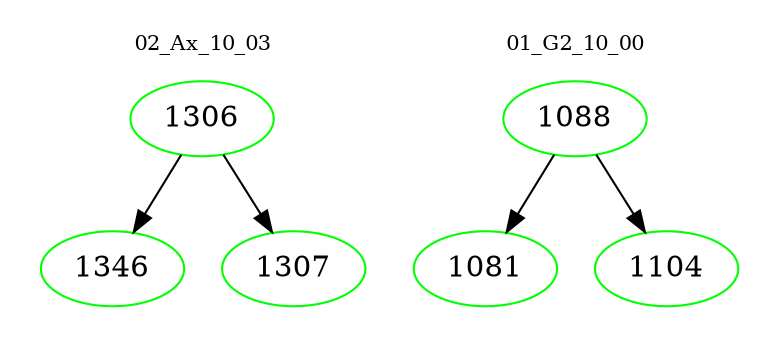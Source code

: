 digraph{
subgraph cluster_0 {
color = white
label = "02_Ax_10_03";
fontsize=10;
T0_1306 [label="1306", color="green"]
T0_1306 -> T0_1346 [color="black"]
T0_1346 [label="1346", color="green"]
T0_1306 -> T0_1307 [color="black"]
T0_1307 [label="1307", color="green"]
}
subgraph cluster_1 {
color = white
label = "01_G2_10_00";
fontsize=10;
T1_1088 [label="1088", color="green"]
T1_1088 -> T1_1081 [color="black"]
T1_1081 [label="1081", color="green"]
T1_1088 -> T1_1104 [color="black"]
T1_1104 [label="1104", color="green"]
}
}
